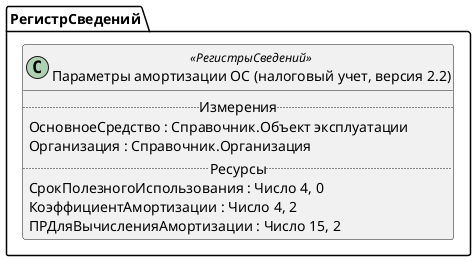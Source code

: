 ﻿@startuml ПараметрыАмортизацииОСНалоговыйУчет
'!include templates.wsd
'..\include templates.wsd
class РегистрСведений.ПараметрыАмортизацииОСНалоговыйУчет as "Параметры амортизации ОС (налоговый учет, версия 2.2)" <<РегистрыСведений>>
{
..Измерения..
ОсновноеСредство : Справочник.Объект эксплуатации
Организация : Справочник.Организация
..Ресурсы..
СрокПолезногоИспользования : Число 4, 0
КоэффициентАмортизации : Число 4, 2
ПРДляВычисленияАмортизации : Число 15, 2
}
@enduml
